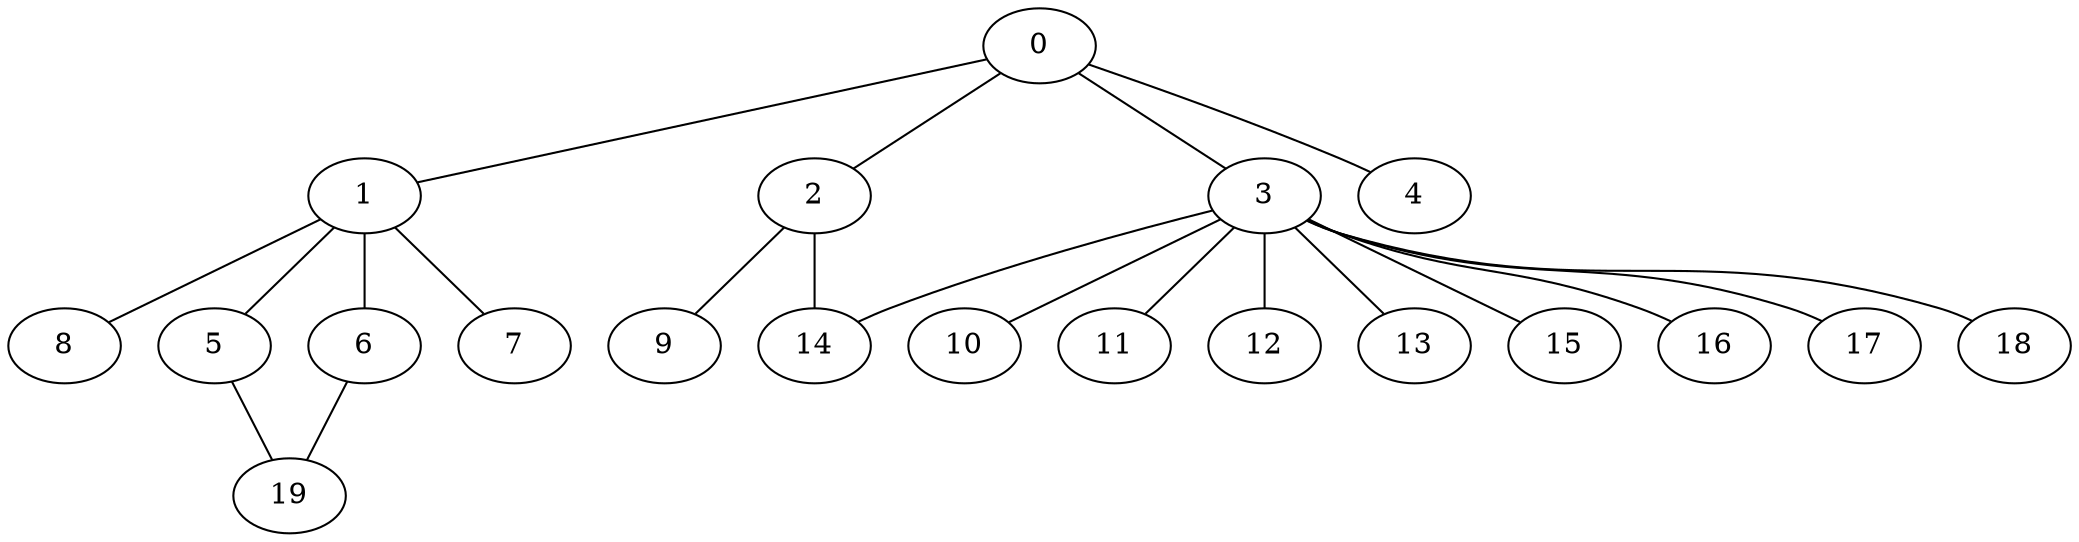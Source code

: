 
graph graphname {
    0 -- 1
0 -- 2
0 -- 3
0 -- 4
1 -- 8
1 -- 5
1 -- 6
1 -- 7
2 -- 9
2 -- 14
3 -- 10
3 -- 11
3 -- 12
3 -- 13
3 -- 14
3 -- 15
3 -- 16
3 -- 17
3 -- 18
5 -- 19
6 -- 19

}
